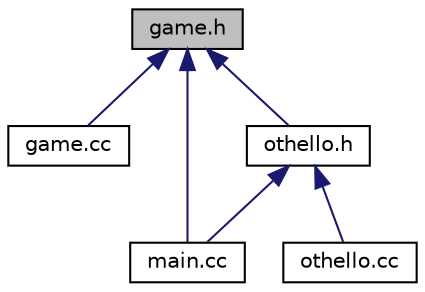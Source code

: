 digraph "game.h"
{
  edge [fontname="Helvetica",fontsize="10",labelfontname="Helvetica",labelfontsize="10"];
  node [fontname="Helvetica",fontsize="10",shape=record];
  Node1 [label="game.h",height=0.2,width=0.4,color="black", fillcolor="grey75", style="filled", fontcolor="black"];
  Node1 -> Node2 [dir="back",color="midnightblue",fontsize="10",style="solid"];
  Node2 [label="game.cc",height=0.2,width=0.4,color="black", fillcolor="white", style="filled",URL="$game_8cc.html"];
  Node1 -> Node3 [dir="back",color="midnightblue",fontsize="10",style="solid"];
  Node3 [label="main.cc",height=0.2,width=0.4,color="black", fillcolor="white", style="filled",URL="$main_8cc.html"];
  Node1 -> Node4 [dir="back",color="midnightblue",fontsize="10",style="solid"];
  Node4 [label="othello.h",height=0.2,width=0.4,color="black", fillcolor="white", style="filled",URL="$othello_8h.html"];
  Node4 -> Node3 [dir="back",color="midnightblue",fontsize="10",style="solid"];
  Node4 -> Node5 [dir="back",color="midnightblue",fontsize="10",style="solid"];
  Node5 [label="othello.cc",height=0.2,width=0.4,color="black", fillcolor="white", style="filled",URL="$othello_8cc.html"];
}
